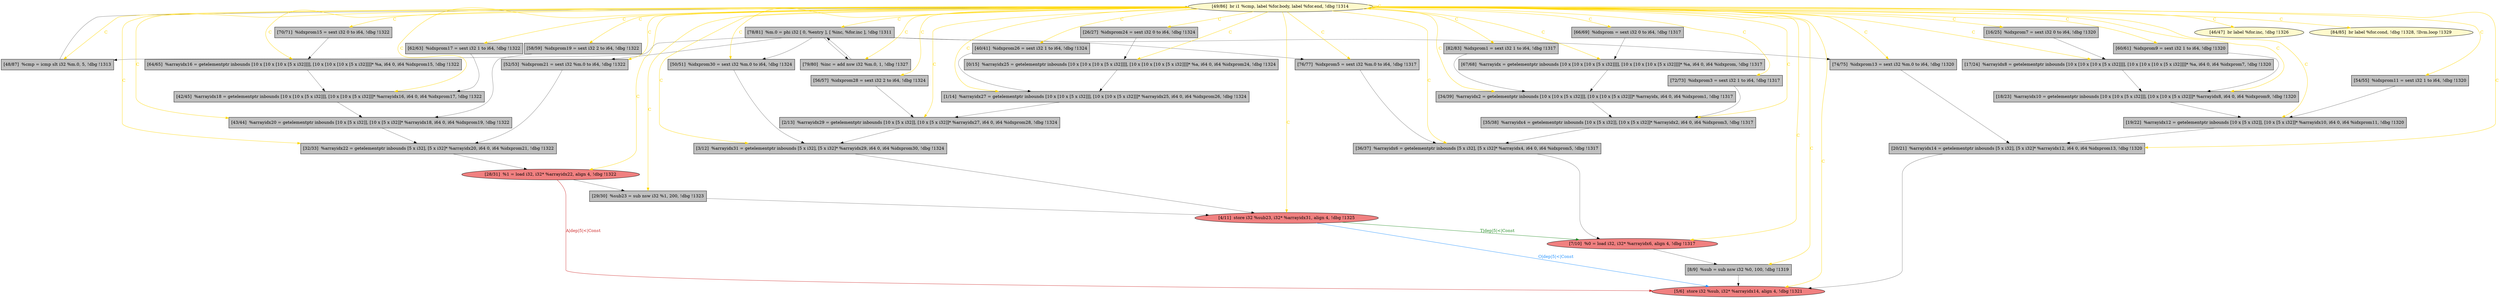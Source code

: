 
digraph G {


node334 [fillcolor=grey,label="[58/59]  %idxprom19 = sext i32 2 to i64, !dbg !1322",shape=rectangle,style=filled ]
node331 [fillcolor=grey,label="[62/63]  %idxprom17 = sext i32 1 to i64, !dbg !1322",shape=rectangle,style=filled ]
node330 [fillcolor=grey,label="[64/65]  %arrayidx16 = getelementptr inbounds [10 x [10 x [10 x [5 x i32]]]], [10 x [10 x [10 x [5 x i32]]]]* %a, i64 0, i64 %idxprom15, !dbg !1322",shape=rectangle,style=filled ]
node329 [fillcolor=grey,label="[66/69]  %idxprom = sext i32 0 to i64, !dbg !1317",shape=rectangle,style=filled ]
node306 [fillcolor=grey,label="[54/55]  %idxprom11 = sext i32 1 to i64, !dbg !1320",shape=rectangle,style=filled ]
node301 [fillcolor=grey,label="[17/24]  %arrayidx8 = getelementptr inbounds [10 x [10 x [10 x [5 x i32]]]], [10 x [10 x [10 x [5 x i32]]]]* %a, i64 0, i64 %idxprom7, !dbg !1320",shape=rectangle,style=filled ]
node323 [fillcolor=grey,label="[72/73]  %idxprom3 = sext i32 1 to i64, !dbg !1317",shape=rectangle,style=filled ]
node305 [fillcolor=grey,label="[52/53]  %idxprom21 = sext i32 %m.0 to i64, !dbg !1322",shape=rectangle,style=filled ]
node300 [fillcolor=grey,label="[42/45]  %arrayidx18 = getelementptr inbounds [10 x [10 x [5 x i32]]], [10 x [10 x [5 x i32]]]* %arrayidx16, i64 0, i64 %idxprom17, !dbg !1322",shape=rectangle,style=filled ]
node304 [fillcolor=grey,label="[35/38]  %arrayidx4 = getelementptr inbounds [10 x [5 x i32]], [10 x [5 x i32]]* %arrayidx2, i64 0, i64 %idxprom3, !dbg !1317",shape=rectangle,style=filled ]
node328 [fillcolor=grey,label="[18/23]  %arrayidx10 = getelementptr inbounds [10 x [10 x [5 x i32]]], [10 x [10 x [5 x i32]]]* %arrayidx8, i64 0, i64 %idxprom9, !dbg !1320",shape=rectangle,style=filled ]
node307 [fillcolor=grey,label="[36/37]  %arrayidx6 = getelementptr inbounds [5 x i32], [5 x i32]* %arrayidx4, i64 0, i64 %idxprom5, !dbg !1317",shape=rectangle,style=filled ]
node299 [fillcolor=grey,label="[40/41]  %idxprom26 = sext i32 1 to i64, !dbg !1324",shape=rectangle,style=filled ]
node332 [fillcolor=grey,label="[60/61]  %idxprom9 = sext i32 1 to i64, !dbg !1320",shape=rectangle,style=filled ]
node297 [fillcolor=grey,label="[19/22]  %arrayidx12 = getelementptr inbounds [10 x [5 x i32]], [10 x [5 x i32]]* %arrayidx10, i64 0, i64 %idxprom11, !dbg !1320",shape=rectangle,style=filled ]
node303 [fillcolor=grey,label="[48/87]  %cmp = icmp slt i32 %m.0, 5, !dbg !1313",shape=rectangle,style=filled ]
node308 [fillcolor=grey,label="[56/57]  %idxprom28 = sext i32 2 to i64, !dbg !1324",shape=rectangle,style=filled ]
node322 [fillcolor=grey,label="[8/9]  %sub = sub nsw i32 %0, 100, !dbg !1319",shape=rectangle,style=filled ]
node293 [fillcolor=grey,label="[16/25]  %idxprom7 = sext i32 0 to i64, !dbg !1320",shape=rectangle,style=filled ]
node333 [fillcolor=grey,label="[29/30]  %sub23 = sub nsw i32 %1, 200, !dbg !1323",shape=rectangle,style=filled ]
node316 [fillcolor=lightcoral,label="[4/11]  store i32 %sub23, i32* %arrayidx31, align 4, !dbg !1325",shape=ellipse,style=filled ]
node319 [fillcolor=grey,label="[67/68]  %arrayidx = getelementptr inbounds [10 x [10 x [10 x [5 x i32]]]], [10 x [10 x [10 x [5 x i32]]]]* %a, i64 0, i64 %idxprom, !dbg !1317",shape=rectangle,style=filled ]
node318 [fillcolor=grey,label="[78/81]  %m.0 = phi i32 [ 0, %entry ], [ %inc, %for.inc ], !dbg !1311",shape=rectangle,style=filled ]
node292 [fillcolor=lightcoral,label="[5/6]  store i32 %sub, i32* %arrayidx14, align 4, !dbg !1321",shape=ellipse,style=filled ]
node295 [fillcolor=lightcoral,label="[28/31]  %1 = load i32, i32* %arrayidx22, align 4, !dbg !1322",shape=ellipse,style=filled ]
node298 [fillcolor=grey,label="[34/39]  %arrayidx2 = getelementptr inbounds [10 x [10 x [5 x i32]]], [10 x [10 x [5 x i32]]]* %arrayidx, i64 0, i64 %idxprom1, !dbg !1317",shape=rectangle,style=filled ]
node320 [fillcolor=grey,label="[74/75]  %idxprom13 = sext i32 %m.0 to i64, !dbg !1320",shape=rectangle,style=filled ]
node291 [fillcolor=grey,label="[0/15]  %arrayidx25 = getelementptr inbounds [10 x [10 x [10 x [5 x i32]]]], [10 x [10 x [10 x [5 x i32]]]]* %a, i64 0, i64 %idxprom24, !dbg !1324",shape=rectangle,style=filled ]
node294 [fillcolor=grey,label="[26/27]  %idxprom24 = sext i32 0 to i64, !dbg !1324",shape=rectangle,style=filled ]
node296 [fillcolor=grey,label="[32/33]  %arrayidx22 = getelementptr inbounds [5 x i32], [5 x i32]* %arrayidx20, i64 0, i64 %idxprom21, !dbg !1322",shape=rectangle,style=filled ]
node309 [fillcolor=grey,label="[2/13]  %arrayidx29 = getelementptr inbounds [10 x [5 x i32]], [10 x [5 x i32]]* %arrayidx27, i64 0, i64 %idxprom28, !dbg !1324",shape=rectangle,style=filled ]
node310 [fillcolor=grey,label="[79/80]  %inc = add nsw i32 %m.0, 1, !dbg !1327",shape=rectangle,style=filled ]
node311 [fillcolor=grey,label="[82/83]  %idxprom1 = sext i32 1 to i64, !dbg !1317",shape=rectangle,style=filled ]
node312 [fillcolor=lemonchiffon,label="[49/86]  br i1 %cmp, label %for.body, label %for.end, !dbg !1314",shape=ellipse,style=filled ]
node313 [fillcolor=grey,label="[76/77]  %idxprom5 = sext i32 %m.0 to i64, !dbg !1317",shape=rectangle,style=filled ]
node317 [fillcolor=grey,label="[3/12]  %arrayidx31 = getelementptr inbounds [5 x i32], [5 x i32]* %arrayidx29, i64 0, i64 %idxprom30, !dbg !1324",shape=rectangle,style=filled ]
node324 [fillcolor=lightcoral,label="[7/10]  %0 = load i32, i32* %arrayidx6, align 4, !dbg !1317",shape=ellipse,style=filled ]
node327 [fillcolor=grey,label="[43/44]  %arrayidx20 = getelementptr inbounds [10 x [5 x i32]], [10 x [5 x i32]]* %arrayidx18, i64 0, i64 %idxprom19, !dbg !1322",shape=rectangle,style=filled ]
node314 [fillcolor=grey,label="[50/51]  %idxprom30 = sext i32 %m.0 to i64, !dbg !1324",shape=rectangle,style=filled ]
node325 [fillcolor=grey,label="[70/71]  %idxprom15 = sext i32 0 to i64, !dbg !1322",shape=rectangle,style=filled ]
node302 [fillcolor=lemonchiffon,label="[46/47]  br label %for.inc, !dbg !1326",shape=ellipse,style=filled ]
node315 [fillcolor=lemonchiffon,label="[84/85]  br label %for.cond, !dbg !1328, !llvm.loop !1329",shape=ellipse,style=filled ]
node321 [fillcolor=grey,label="[20/21]  %arrayidx14 = getelementptr inbounds [5 x i32], [5 x i32]* %arrayidx12, i64 0, i64 %idxprom13, !dbg !1320",shape=rectangle,style=filled ]
node326 [fillcolor=grey,label="[1/14]  %arrayidx27 = getelementptr inbounds [10 x [10 x [5 x i32]]], [10 x [10 x [5 x i32]]]* %arrayidx25, i64 0, i64 %idxprom26, !dbg !1324",shape=rectangle,style=filled ]

node312->node295 [style=solid,color=gold,label="C",penwidth=1.0,fontcolor=gold ]
node312->node334 [style=solid,color=gold,label="C",penwidth=1.0,fontcolor=gold ]
node312->node292 [style=solid,color=gold,label="C",penwidth=1.0,fontcolor=gold ]
node312->node307 [style=solid,color=gold,label="C",penwidth=1.0,fontcolor=gold ]
node312->node320 [style=solid,color=gold,label="C",penwidth=1.0,fontcolor=gold ]
node312->node293 [style=solid,color=gold,label="C",penwidth=1.0,fontcolor=gold ]
node312->node315 [style=solid,color=gold,label="C",penwidth=1.0,fontcolor=gold ]
node312->node304 [style=solid,color=gold,label="C",penwidth=1.0,fontcolor=gold ]
node296->node295 [style=solid,color=black,label="",penwidth=0.5,fontcolor=black ]
node308->node309 [style=solid,color=black,label="",penwidth=0.5,fontcolor=black ]
node304->node307 [style=solid,color=black,label="",penwidth=0.5,fontcolor=black ]
node312->node323 [style=solid,color=gold,label="C",penwidth=1.0,fontcolor=gold ]
node317->node316 [style=solid,color=black,label="",penwidth=0.5,fontcolor=black ]
node312->node305 [style=solid,color=gold,label="C",penwidth=1.0,fontcolor=gold ]
node312->node313 [style=solid,color=gold,label="C",penwidth=1.0,fontcolor=gold ]
node298->node304 [style=solid,color=black,label="",penwidth=0.5,fontcolor=black ]
node312->node330 [style=solid,color=gold,label="C",penwidth=1.0,fontcolor=gold ]
node310->node318 [style=solid,color=black,label="",penwidth=0.5,fontcolor=black ]
node318->node320 [style=solid,color=black,label="",penwidth=0.5,fontcolor=black ]
node312->node333 [style=solid,color=gold,label="C",penwidth=1.0,fontcolor=gold ]
node312->node327 [style=solid,color=gold,label="C",penwidth=1.0,fontcolor=gold ]
node299->node326 [style=solid,color=black,label="",penwidth=0.5,fontcolor=black ]
node329->node319 [style=solid,color=black,label="",penwidth=0.5,fontcolor=black ]
node312->node302 [style=solid,color=gold,label="C",penwidth=1.0,fontcolor=gold ]
node294->node291 [style=solid,color=black,label="",penwidth=0.5,fontcolor=black ]
node332->node328 [style=solid,color=black,label="",penwidth=0.5,fontcolor=black ]
node318->node303 [style=solid,color=black,label="",penwidth=0.5,fontcolor=black ]
node303->node312 [style=solid,color=black,label="",penwidth=0.5,fontcolor=black ]
node312->node314 [style=solid,color=gold,label="C",penwidth=1.0,fontcolor=gold ]
node328->node297 [style=solid,color=black,label="",penwidth=0.5,fontcolor=black ]
node312->node326 [style=solid,color=gold,label="C",penwidth=1.0,fontcolor=gold ]
node312->node299 [style=solid,color=gold,label="C",penwidth=1.0,fontcolor=gold ]
node327->node296 [style=solid,color=black,label="",penwidth=0.5,fontcolor=black ]
node318->node313 [style=solid,color=black,label="",penwidth=0.5,fontcolor=black ]
node330->node300 [style=solid,color=black,label="",penwidth=0.5,fontcolor=black ]
node307->node324 [style=solid,color=black,label="",penwidth=0.5,fontcolor=black ]
node320->node321 [style=solid,color=black,label="",penwidth=0.5,fontcolor=black ]
node312->node317 [style=solid,color=gold,label="C",penwidth=1.0,fontcolor=gold ]
node312->node318 [style=solid,color=gold,label="C",penwidth=1.0,fontcolor=gold ]
node321->node292 [style=solid,color=black,label="",penwidth=0.5,fontcolor=black ]
node312->node312 [style=solid,color=gold,label="C",penwidth=1.0,fontcolor=gold ]
node318->node305 [style=solid,color=black,label="",penwidth=0.5,fontcolor=black ]
node323->node304 [style=solid,color=black,label="",penwidth=0.5,fontcolor=black ]
node293->node301 [style=solid,color=black,label="",penwidth=0.5,fontcolor=black ]
node312->node319 [style=solid,color=gold,label="C",penwidth=1.0,fontcolor=gold ]
node312->node309 [style=solid,color=gold,label="C",penwidth=1.0,fontcolor=gold ]
node312->node325 [style=solid,color=gold,label="C",penwidth=1.0,fontcolor=gold ]
node312->node308 [style=solid,color=gold,label="C",penwidth=1.0,fontcolor=gold ]
node312->node291 [style=solid,color=gold,label="C",penwidth=1.0,fontcolor=gold ]
node314->node317 [style=solid,color=black,label="",penwidth=0.5,fontcolor=black ]
node312->node310 [style=solid,color=gold,label="C",penwidth=1.0,fontcolor=gold ]
node312->node331 [style=solid,color=gold,label="C",penwidth=1.0,fontcolor=gold ]
node309->node317 [style=solid,color=black,label="",penwidth=0.5,fontcolor=black ]
node312->node294 [style=solid,color=gold,label="C",penwidth=1.0,fontcolor=gold ]
node312->node301 [style=solid,color=gold,label="C",penwidth=1.0,fontcolor=gold ]
node312->node296 [style=solid,color=gold,label="C",penwidth=1.0,fontcolor=gold ]
node312->node324 [style=solid,color=gold,label="C",penwidth=1.0,fontcolor=gold ]
node312->node300 [style=solid,color=gold,label="C",penwidth=1.0,fontcolor=gold ]
node316->node324 [style=solid,color=forestgreen,label="T|dep|5|<|Const",penwidth=1.0,fontcolor=forestgreen ]
node319->node298 [style=solid,color=black,label="",penwidth=0.5,fontcolor=black ]
node306->node297 [style=solid,color=black,label="",penwidth=0.5,fontcolor=black ]
node312->node328 [style=solid,color=gold,label="C",penwidth=1.0,fontcolor=gold ]
node312->node297 [style=solid,color=gold,label="C",penwidth=1.0,fontcolor=gold ]
node297->node321 [style=solid,color=black,label="",penwidth=0.5,fontcolor=black ]
node300->node327 [style=solid,color=black,label="",penwidth=0.5,fontcolor=black ]
node312->node298 [style=solid,color=gold,label="C",penwidth=1.0,fontcolor=gold ]
node312->node306 [style=solid,color=gold,label="C",penwidth=1.0,fontcolor=gold ]
node291->node326 [style=solid,color=black,label="",penwidth=0.5,fontcolor=black ]
node334->node327 [style=solid,color=black,label="",penwidth=0.5,fontcolor=black ]
node318->node310 [style=solid,color=black,label="",penwidth=0.5,fontcolor=black ]
node312->node316 [style=solid,color=gold,label="C",penwidth=1.0,fontcolor=gold ]
node301->node328 [style=solid,color=black,label="",penwidth=0.5,fontcolor=black ]
node331->node300 [style=solid,color=black,label="",penwidth=0.5,fontcolor=black ]
node322->node292 [style=solid,color=black,label="",penwidth=0.5,fontcolor=black ]
node311->node298 [style=solid,color=black,label="",penwidth=0.5,fontcolor=black ]
node295->node292 [style=solid,color=firebrick3,label="A|dep|5|<|Const",penwidth=1.0,fontcolor=firebrick3 ]
node312->node332 [style=solid,color=gold,label="C",penwidth=1.0,fontcolor=gold ]
node333->node316 [style=solid,color=black,label="",penwidth=0.5,fontcolor=black ]
node312->node329 [style=solid,color=gold,label="C",penwidth=1.0,fontcolor=gold ]
node324->node322 [style=solid,color=black,label="",penwidth=0.5,fontcolor=black ]
node312->node322 [style=solid,color=gold,label="C",penwidth=1.0,fontcolor=gold ]
node295->node333 [style=solid,color=black,label="",penwidth=0.5,fontcolor=black ]
node326->node309 [style=solid,color=black,label="",penwidth=0.5,fontcolor=black ]
node313->node307 [style=solid,color=black,label="",penwidth=0.5,fontcolor=black ]
node305->node296 [style=solid,color=black,label="",penwidth=0.5,fontcolor=black ]
node316->node292 [style=solid,color=dodgerblue,label="O|dep|5|<|Const",penwidth=1.0,fontcolor=dodgerblue ]
node312->node311 [style=solid,color=gold,label="C",penwidth=1.0,fontcolor=gold ]
node325->node330 [style=solid,color=black,label="",penwidth=0.5,fontcolor=black ]
node312->node303 [style=solid,color=gold,label="C",penwidth=1.0,fontcolor=gold ]
node312->node321 [style=solid,color=gold,label="C",penwidth=1.0,fontcolor=gold ]
node318->node314 [style=solid,color=black,label="",penwidth=0.5,fontcolor=black ]


}
